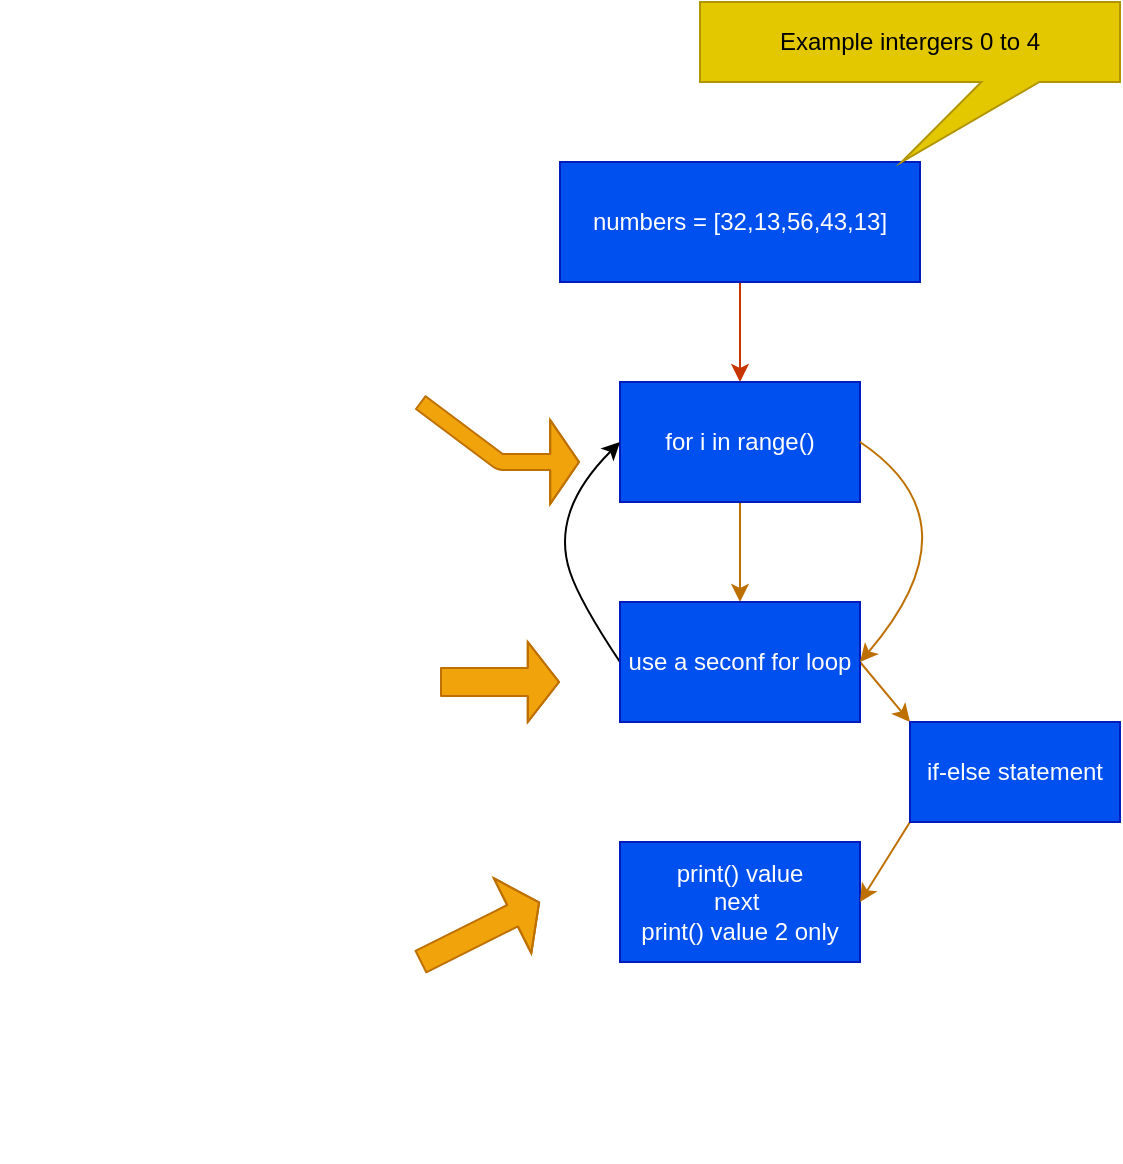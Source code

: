 <mxfile>
    <diagram id="dkbo9brx8OqkSl0u4y75" name="Page-1">
        <mxGraphModel dx="1602" dy="563" grid="1" gridSize="10" guides="1" tooltips="1" connect="1" arrows="1" fold="1" page="1" pageScale="1" pageWidth="850" pageHeight="1100" math="0" shadow="0">
            <root>
                <mxCell id="0"/>
                <mxCell id="1" parent="0"/>
                <mxCell id="13" style="edgeStyle=none;html=1;exitX=0.5;exitY=1;exitDx=0;exitDy=0;entryX=0.5;entryY=0;entryDx=0;entryDy=0;fontColor=#FFFFFF;fillColor=#fa6800;strokeColor=#C73500;" edge="1" parent="1" source="2" target="8">
                    <mxGeometry relative="1" as="geometry"/>
                </mxCell>
                <mxCell id="2" value="numbers = [32,13,56,43,13]" style="rounded=0;whiteSpace=wrap;html=1;fillColor=#0050ef;fontColor=#ffffff;strokeColor=#001DBC;" parent="1" vertex="1">
                    <mxGeometry x="150" y="80" width="180" height="60" as="geometry"/>
                </mxCell>
                <mxCell id="6" value="&lt;div style=&quot;font-family: Consolas, &amp;quot;Courier New&amp;quot;, monospace; font-size: 14px; line-height: 19px;&quot;&gt;&lt;div style=&quot;line-height: 19px;&quot;&gt;&lt;span style=&quot;font-family: Helvetica; font-size: 12px;&quot;&gt;Example intergers 0 to 4&lt;/span&gt;&lt;br&gt;&lt;/div&gt;&lt;/div&gt;" style="shape=callout;whiteSpace=wrap;html=1;perimeter=calloutPerimeter;fontColor=#000000;fillColor=#e3c800;strokeColor=#B09500;position2=0.48;size=40;position=0.67;base=29;" parent="1" vertex="1">
                    <mxGeometry x="220" width="210" height="80" as="geometry"/>
                </mxCell>
                <mxCell id="11" style="edgeStyle=none;html=1;exitX=0.5;exitY=1;exitDx=0;exitDy=0;fontColor=#FFFF00;fillColor=#f0a30a;strokeColor=#BD7000;" edge="1" parent="1" source="8">
                    <mxGeometry relative="1" as="geometry">
                        <mxPoint x="240" y="300" as="targetPoint"/>
                    </mxGeometry>
                </mxCell>
                <mxCell id="8" value="for i in range()" style="rounded=0;whiteSpace=wrap;html=1;fillColor=#0050ef;fontColor=#ffffff;strokeColor=#001DBC;" vertex="1" parent="1">
                    <mxGeometry x="180" y="190" width="120" height="60" as="geometry"/>
                </mxCell>
                <mxCell id="26" style="edgeStyle=none;html=1;exitX=1;exitY=0.5;exitDx=0;exitDy=0;entryX=0;entryY=0;entryDx=0;entryDy=0;fontColor=#FFFF00;fillColor=#f0a30a;strokeColor=#BD7000;" edge="1" parent="1" source="12" target="25">
                    <mxGeometry relative="1" as="geometry"/>
                </mxCell>
                <mxCell id="31" style="edgeStyle=none;curved=1;html=1;exitX=0;exitY=0.5;exitDx=0;exitDy=0;fontColor=#FFFF00;entryX=0;entryY=0.5;entryDx=0;entryDy=0;" edge="1" parent="1" source="12" target="8">
                    <mxGeometry relative="1" as="geometry">
                        <mxPoint x="140" y="270" as="targetPoint"/>
                        <Array as="points">
                            <mxPoint x="160" y="300"/>
                            <mxPoint x="150" y="270"/>
                            <mxPoint x="160" y="240"/>
                        </Array>
                    </mxGeometry>
                </mxCell>
                <mxCell id="12" value="&lt;font color=&quot;#ffffff&quot;&gt;use a seconf for loop&lt;/font&gt;" style="rounded=0;whiteSpace=wrap;html=1;labelBackgroundColor=none;fontColor=#ffffff;fillColor=#0050ef;strokeColor=#001DBC;" vertex="1" parent="1">
                    <mxGeometry x="180" y="300" width="120" height="60" as="geometry"/>
                </mxCell>
                <mxCell id="14" value="&lt;h1&gt;For loop 1&lt;/h1&gt;&lt;p&gt;&lt;span style=&quot;text-align: center;&quot;&gt;Use a for loop to control to control the flow structure. Since we know the number of intergers its best to use a for loop&lt;/span&gt;&lt;br&gt;&lt;/p&gt;" style="text;html=1;strokeColor=none;fillColor=none;spacing=5;spacingTop=-20;whiteSpace=wrap;overflow=hidden;rounded=0;labelBackgroundColor=none;fontColor=#FFFFFF;" vertex="1" parent="1">
                    <mxGeometry x="-70" y="50" width="180" height="140" as="geometry"/>
                </mxCell>
                <mxCell id="16" value="" style="shape=flexArrow;endArrow=classic;html=1;fontColor=#FFFFFF;width=8;endSize=4.47;endWidth=33;fillColor=#f0a30a;strokeColor=#BD7000;" edge="1" parent="1">
                    <mxGeometry width="50" height="50" relative="1" as="geometry">
                        <mxPoint x="80" y="200" as="sourcePoint"/>
                        <mxPoint x="160" y="230" as="targetPoint"/>
                        <Array as="points">
                            <mxPoint x="120" y="230"/>
                        </Array>
                    </mxGeometry>
                </mxCell>
                <mxCell id="17" value="&lt;h1&gt;For loop 2&lt;/h1&gt;&lt;p&gt;The second for loop will serve to control the first loop from terminating and printing values.&amp;nbsp;&lt;/p&gt;" style="text;html=1;strokeColor=none;fillColor=none;spacing=5;spacingTop=-20;whiteSpace=wrap;overflow=hidden;rounded=0;labelBackgroundColor=none;fontColor=#FFFFFF;" vertex="1" parent="1">
                    <mxGeometry x="-130" y="280" width="190" height="120" as="geometry"/>
                </mxCell>
                <mxCell id="18" value="" style="shape=flexArrow;endArrow=classic;html=1;fontColor=#FFFF00;endWidth=25;endSize=4.87;width=14;fillColor=#f0a30a;strokeColor=#BD7000;" edge="1" parent="1">
                    <mxGeometry width="50" height="50" relative="1" as="geometry">
                        <mxPoint x="90" y="340" as="sourcePoint"/>
                        <mxPoint x="150" y="340" as="targetPoint"/>
                        <Array as="points">
                            <mxPoint x="120" y="340"/>
                        </Array>
                    </mxGeometry>
                </mxCell>
                <mxCell id="20" value="&lt;font color=&quot;#ffffff&quot;&gt;print() value&lt;br&gt;next&amp;nbsp;&lt;br&gt;print() value 2 only&lt;br&gt;&lt;/font&gt;" style="rounded=0;whiteSpace=wrap;html=1;labelBackgroundColor=none;fontColor=#ffffff;fillColor=#0050ef;strokeColor=#001DBC;" vertex="1" parent="1">
                    <mxGeometry x="180" y="420" width="120" height="60" as="geometry"/>
                </mxCell>
                <mxCell id="21" value="&lt;h1&gt;Conditions&lt;/h1&gt;&lt;p&gt;Once the first index number is obtained from the array set conditons of what should be printed and how it should go about obtaining the next number.&amp;nbsp;&amp;nbsp;&lt;/p&gt;" style="text;html=1;strokeColor=none;fillColor=none;spacing=5;spacingTop=-20;whiteSpace=wrap;overflow=hidden;rounded=0;labelBackgroundColor=none;fontColor=#FFFFFF;" vertex="1" parent="1">
                    <mxGeometry x="-130" y="420" width="190" height="160" as="geometry"/>
                </mxCell>
                <mxCell id="23" value="" style="shape=flexArrow;endArrow=classic;html=1;fontColor=#FFFF00;endWidth=29;endSize=4.62;width=12;fillColor=#f0a30a;strokeColor=#BD7000;" edge="1" parent="1">
                    <mxGeometry width="50" height="50" relative="1" as="geometry">
                        <mxPoint x="80" y="480" as="sourcePoint"/>
                        <mxPoint x="140" y="450" as="targetPoint"/>
                        <Array as="points">
                            <mxPoint x="120" y="460"/>
                        </Array>
                    </mxGeometry>
                </mxCell>
                <mxCell id="27" style="edgeStyle=none;html=1;exitX=0;exitY=1;exitDx=0;exitDy=0;entryX=1;entryY=0.5;entryDx=0;entryDy=0;fontColor=#FFFF00;fillColor=#f0a30a;strokeColor=#BD7000;" edge="1" parent="1" source="25" target="20">
                    <mxGeometry relative="1" as="geometry"/>
                </mxCell>
                <mxCell id="25" value="if-else statement" style="rounded=0;whiteSpace=wrap;html=1;labelBackgroundColor=none;fontColor=#ffffff;fillColor=#0050ef;strokeColor=#001DBC;" vertex="1" parent="1">
                    <mxGeometry x="325" y="360" width="105" height="50" as="geometry"/>
                </mxCell>
                <mxCell id="30" value="" style="endArrow=classic;html=1;fontColor=#FFFF00;curved=1;exitX=1;exitY=0.5;exitDx=0;exitDy=0;entryX=1;entryY=0.5;entryDx=0;entryDy=0;fillColor=#f0a30a;strokeColor=#BD7000;" edge="1" parent="1" source="8" target="12">
                    <mxGeometry width="50" height="50" relative="1" as="geometry">
                        <mxPoint x="460" y="250" as="sourcePoint"/>
                        <mxPoint x="360" y="310" as="targetPoint"/>
                        <Array as="points">
                            <mxPoint x="360" y="260"/>
                        </Array>
                    </mxGeometry>
                </mxCell>
            </root>
        </mxGraphModel>
    </diagram>
</mxfile>